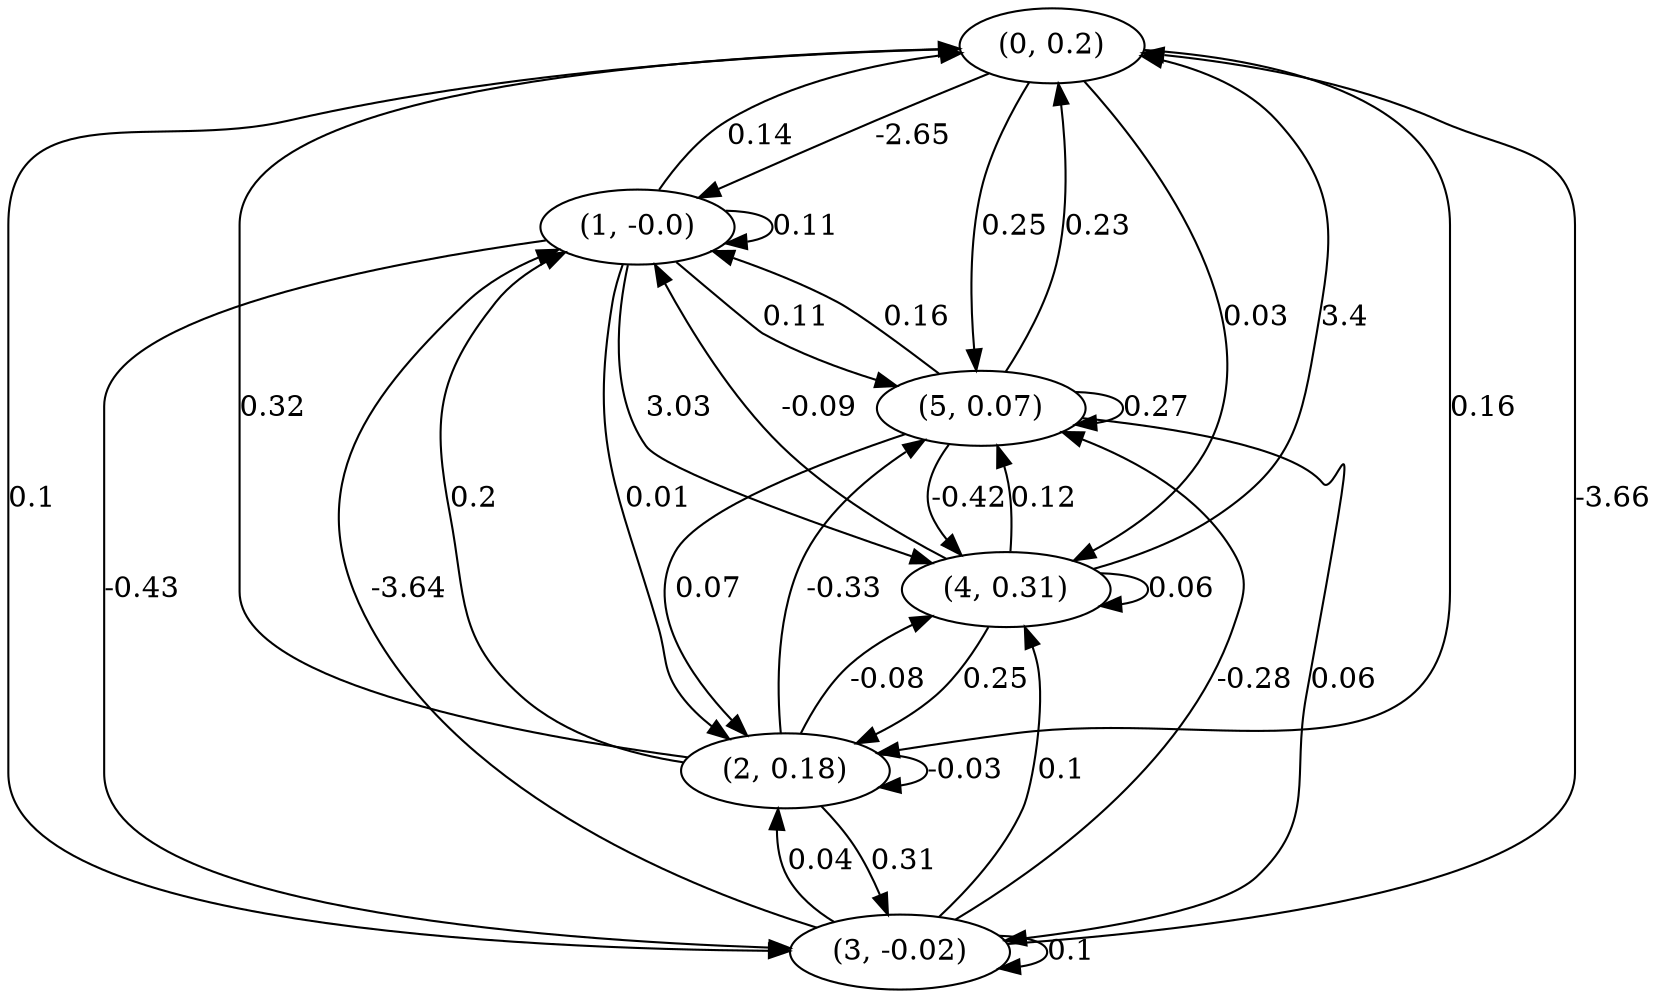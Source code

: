 digraph {
    0 [ label = "(0, 0.2)" ]
    1 [ label = "(1, -0.0)" ]
    2 [ label = "(2, 0.18)" ]
    3 [ label = "(3, -0.02)" ]
    4 [ label = "(4, 0.31)" ]
    5 [ label = "(5, 0.07)" ]
    1 -> 1 [ label = "0.11" ]
    2 -> 2 [ label = "-0.03" ]
    3 -> 3 [ label = "0.1" ]
    4 -> 4 [ label = "0.06" ]
    5 -> 5 [ label = "0.27" ]
    1 -> 0 [ label = "0.14" ]
    2 -> 0 [ label = "0.32" ]
    3 -> 0 [ label = "-3.66" ]
    4 -> 0 [ label = "3.4" ]
    5 -> 0 [ label = "0.23" ]
    0 -> 1 [ label = "-2.65" ]
    2 -> 1 [ label = "0.2" ]
    3 -> 1 [ label = "-3.64" ]
    4 -> 1 [ label = "-0.09" ]
    5 -> 1 [ label = "0.16" ]
    0 -> 2 [ label = "0.16" ]
    1 -> 2 [ label = "0.01" ]
    3 -> 2 [ label = "0.04" ]
    4 -> 2 [ label = "0.25" ]
    5 -> 2 [ label = "0.07" ]
    0 -> 3 [ label = "0.1" ]
    1 -> 3 [ label = "-0.43" ]
    2 -> 3 [ label = "0.31" ]
    5 -> 3 [ label = "0.06" ]
    0 -> 4 [ label = "0.03" ]
    1 -> 4 [ label = "3.03" ]
    2 -> 4 [ label = "-0.08" ]
    3 -> 4 [ label = "0.1" ]
    5 -> 4 [ label = "-0.42" ]
    0 -> 5 [ label = "0.25" ]
    1 -> 5 [ label = "0.11" ]
    2 -> 5 [ label = "-0.33" ]
    3 -> 5 [ label = "-0.28" ]
    4 -> 5 [ label = "0.12" ]
}

